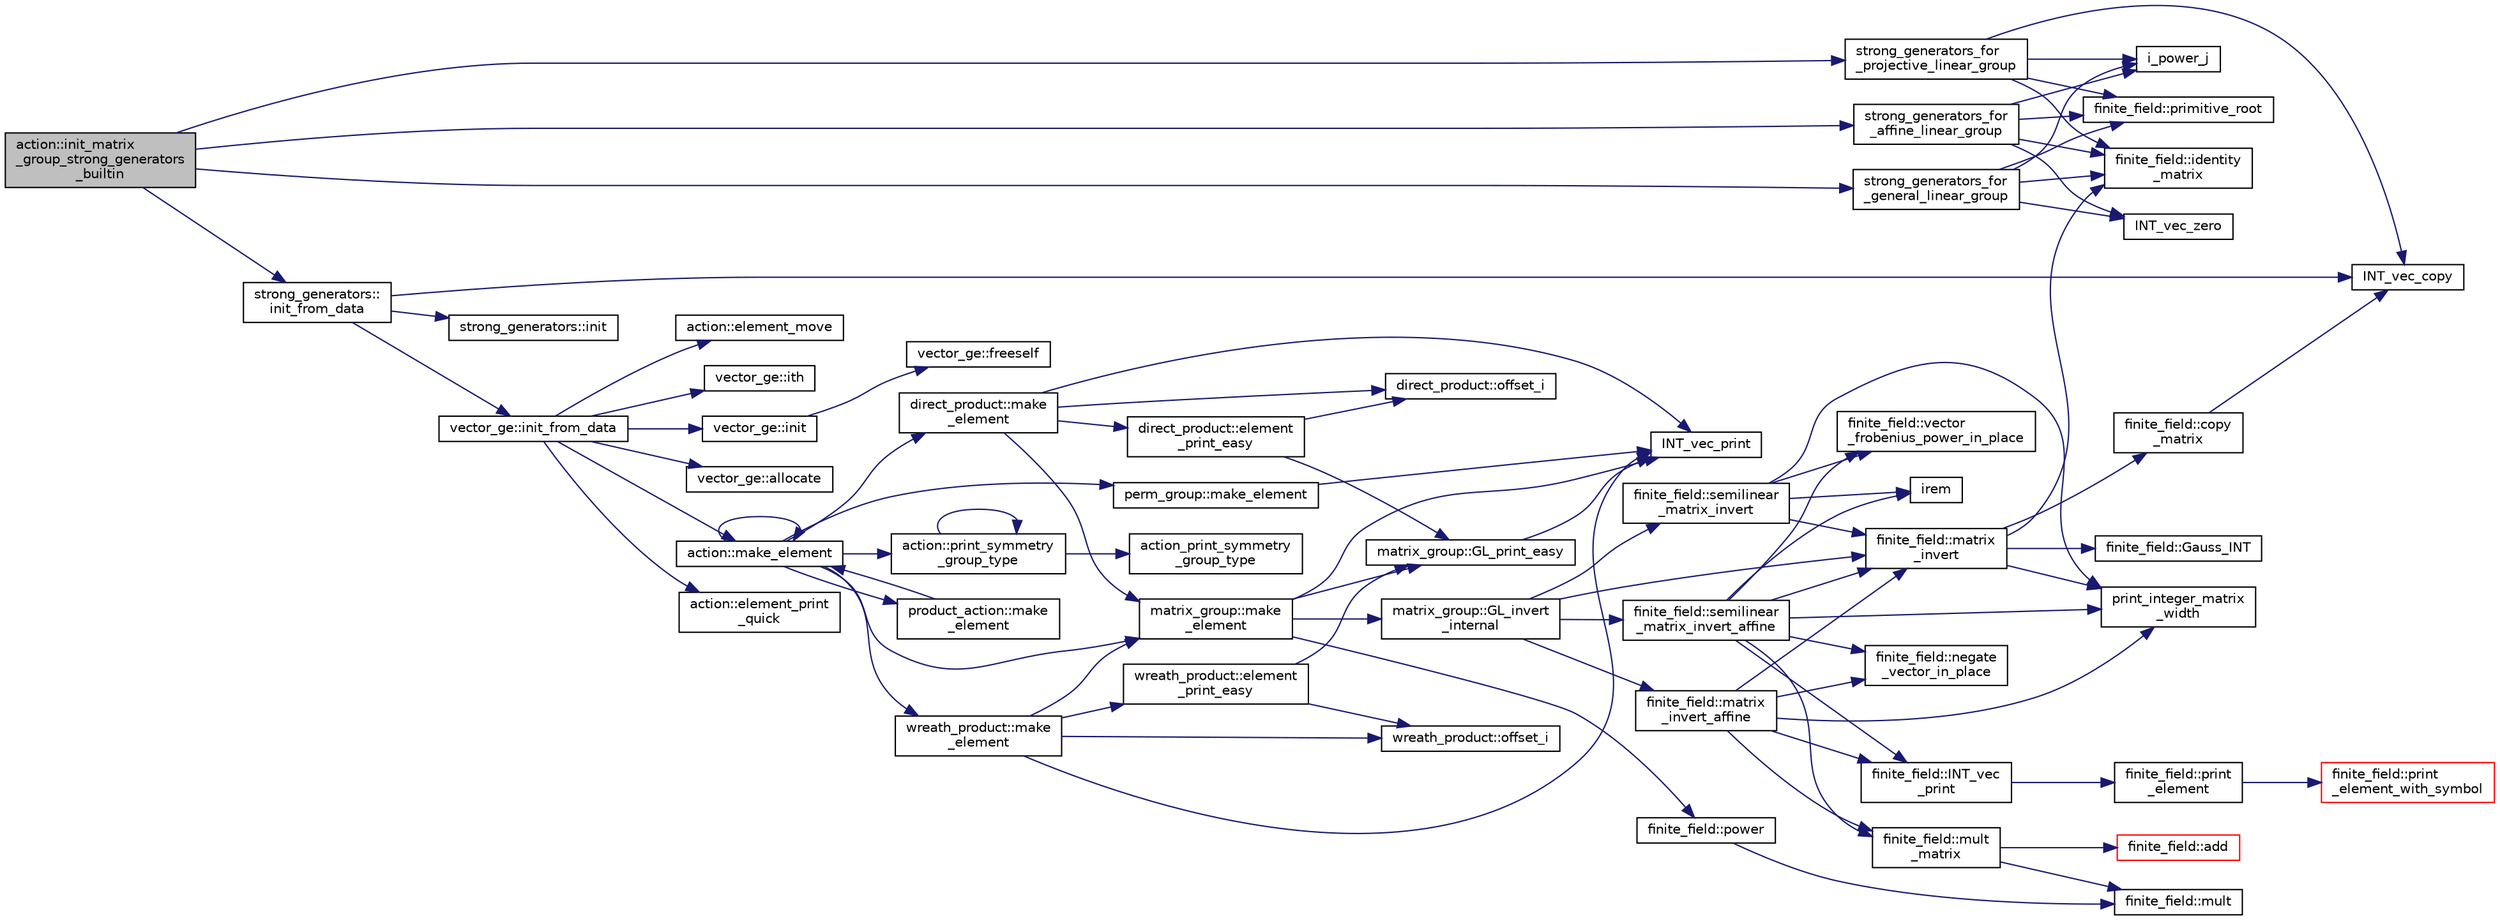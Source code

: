 digraph "action::init_matrix_group_strong_generators_builtin"
{
  edge [fontname="Helvetica",fontsize="10",labelfontname="Helvetica",labelfontsize="10"];
  node [fontname="Helvetica",fontsize="10",shape=record];
  rankdir="LR";
  Node27611 [label="action::init_matrix\l_group_strong_generators\l_builtin",height=0.2,width=0.4,color="black", fillcolor="grey75", style="filled", fontcolor="black"];
  Node27611 -> Node27612 [color="midnightblue",fontsize="10",style="solid",fontname="Helvetica"];
  Node27612 [label="strong_generators_for\l_projective_linear_group",height=0.2,width=0.4,color="black", fillcolor="white", style="filled",URL="$de/dc5/algebra__and__number__theory_8h.html#a4fe49c697ebf84e82d48ee21def3e91d"];
  Node27612 -> Node27613 [color="midnightblue",fontsize="10",style="solid",fontname="Helvetica"];
  Node27613 [label="finite_field::identity\l_matrix",height=0.2,width=0.4,color="black", fillcolor="white", style="filled",URL="$df/d5a/classfinite__field.html#a4688997f80b8721560bccec986c23413"];
  Node27612 -> Node27614 [color="midnightblue",fontsize="10",style="solid",fontname="Helvetica"];
  Node27614 [label="INT_vec_copy",height=0.2,width=0.4,color="black", fillcolor="white", style="filled",URL="$df/dbf/sajeeb_8_c.html#ac2d875e27e009af6ec04d17254d11075"];
  Node27612 -> Node27615 [color="midnightblue",fontsize="10",style="solid",fontname="Helvetica"];
  Node27615 [label="finite_field::primitive_root",height=0.2,width=0.4,color="black", fillcolor="white", style="filled",URL="$df/d5a/classfinite__field.html#a3ba0fb241fc4114b1e710f8a1f9c43f1"];
  Node27612 -> Node27616 [color="midnightblue",fontsize="10",style="solid",fontname="Helvetica"];
  Node27616 [label="i_power_j",height=0.2,width=0.4,color="black", fillcolor="white", style="filled",URL="$de/dc5/algebra__and__number__theory_8h.html#a39b321523e8957d701618bb5cac542b5"];
  Node27611 -> Node27617 [color="midnightblue",fontsize="10",style="solid",fontname="Helvetica"];
  Node27617 [label="strong_generators_for\l_affine_linear_group",height=0.2,width=0.4,color="black", fillcolor="white", style="filled",URL="$de/dc5/algebra__and__number__theory_8h.html#ac54b6b358072e2da0d43750d40fb2837"];
  Node27617 -> Node27618 [color="midnightblue",fontsize="10",style="solid",fontname="Helvetica"];
  Node27618 [label="INT_vec_zero",height=0.2,width=0.4,color="black", fillcolor="white", style="filled",URL="$df/dbf/sajeeb_8_c.html#aa8c9c7977203577026080f546fe4980f"];
  Node27617 -> Node27613 [color="midnightblue",fontsize="10",style="solid",fontname="Helvetica"];
  Node27617 -> Node27616 [color="midnightblue",fontsize="10",style="solid",fontname="Helvetica"];
  Node27617 -> Node27615 [color="midnightblue",fontsize="10",style="solid",fontname="Helvetica"];
  Node27611 -> Node27619 [color="midnightblue",fontsize="10",style="solid",fontname="Helvetica"];
  Node27619 [label="strong_generators_for\l_general_linear_group",height=0.2,width=0.4,color="black", fillcolor="white", style="filled",URL="$de/dc5/algebra__and__number__theory_8h.html#afb75a881b423e6fce76c7f1e20fcb40e"];
  Node27619 -> Node27618 [color="midnightblue",fontsize="10",style="solid",fontname="Helvetica"];
  Node27619 -> Node27613 [color="midnightblue",fontsize="10",style="solid",fontname="Helvetica"];
  Node27619 -> Node27616 [color="midnightblue",fontsize="10",style="solid",fontname="Helvetica"];
  Node27619 -> Node27615 [color="midnightblue",fontsize="10",style="solid",fontname="Helvetica"];
  Node27611 -> Node27620 [color="midnightblue",fontsize="10",style="solid",fontname="Helvetica"];
  Node27620 [label="strong_generators::\linit_from_data",height=0.2,width=0.4,color="black", fillcolor="white", style="filled",URL="$dc/d09/classstrong__generators.html#a9424d2f1794baf506746d25e9f9fefda"];
  Node27620 -> Node27621 [color="midnightblue",fontsize="10",style="solid",fontname="Helvetica"];
  Node27621 [label="strong_generators::init",height=0.2,width=0.4,color="black", fillcolor="white", style="filled",URL="$dc/d09/classstrong__generators.html#ab7d37035d3b2ea516c4e989715f91ad5"];
  Node27620 -> Node27622 [color="midnightblue",fontsize="10",style="solid",fontname="Helvetica"];
  Node27622 [label="vector_ge::init_from_data",height=0.2,width=0.4,color="black", fillcolor="white", style="filled",URL="$d4/d6e/classvector__ge.html#a44b1669e41321b41d93fb5cf957b8bc5"];
  Node27622 -> Node27623 [color="midnightblue",fontsize="10",style="solid",fontname="Helvetica"];
  Node27623 [label="vector_ge::init",height=0.2,width=0.4,color="black", fillcolor="white", style="filled",URL="$d4/d6e/classvector__ge.html#afe1d6befd1f1501e6be34afbaa9d30a8"];
  Node27623 -> Node27624 [color="midnightblue",fontsize="10",style="solid",fontname="Helvetica"];
  Node27624 [label="vector_ge::freeself",height=0.2,width=0.4,color="black", fillcolor="white", style="filled",URL="$d4/d6e/classvector__ge.html#aa002e4b715cc73a9b8b367d29700b452"];
  Node27622 -> Node27625 [color="midnightblue",fontsize="10",style="solid",fontname="Helvetica"];
  Node27625 [label="vector_ge::allocate",height=0.2,width=0.4,color="black", fillcolor="white", style="filled",URL="$d4/d6e/classvector__ge.html#a35b062a9201b30f0a87bf87702d243ae"];
  Node27622 -> Node27626 [color="midnightblue",fontsize="10",style="solid",fontname="Helvetica"];
  Node27626 [label="action::make_element",height=0.2,width=0.4,color="black", fillcolor="white", style="filled",URL="$d2/d86/classaction.html#a920fa2a27583fb60bae10e7b282cdd1d"];
  Node27626 -> Node27627 [color="midnightblue",fontsize="10",style="solid",fontname="Helvetica"];
  Node27627 [label="product_action::make\l_element",height=0.2,width=0.4,color="black", fillcolor="white", style="filled",URL="$d8/d74/classproduct__action.html#a1d16f9f3a4be7b3ed6ce0825612a3cd8"];
  Node27627 -> Node27626 [color="midnightblue",fontsize="10",style="solid",fontname="Helvetica"];
  Node27626 -> Node27626 [color="midnightblue",fontsize="10",style="solid",fontname="Helvetica"];
  Node27626 -> Node27628 [color="midnightblue",fontsize="10",style="solid",fontname="Helvetica"];
  Node27628 [label="matrix_group::make\l_element",height=0.2,width=0.4,color="black", fillcolor="white", style="filled",URL="$d3/ded/classmatrix__group.html#adf67c0031ec58afbbc545e65a1cf6845"];
  Node27628 -> Node27629 [color="midnightblue",fontsize="10",style="solid",fontname="Helvetica"];
  Node27629 [label="INT_vec_print",height=0.2,width=0.4,color="black", fillcolor="white", style="filled",URL="$df/dbf/sajeeb_8_c.html#a79a5901af0b47dd0d694109543c027fe"];
  Node27628 -> Node27630 [color="midnightblue",fontsize="10",style="solid",fontname="Helvetica"];
  Node27630 [label="finite_field::power",height=0.2,width=0.4,color="black", fillcolor="white", style="filled",URL="$df/d5a/classfinite__field.html#a0437871b8f775f0b2d589188d9ad7e61"];
  Node27630 -> Node27631 [color="midnightblue",fontsize="10",style="solid",fontname="Helvetica"];
  Node27631 [label="finite_field::mult",height=0.2,width=0.4,color="black", fillcolor="white", style="filled",URL="$df/d5a/classfinite__field.html#a24fb5917aa6d4d656fd855b7f44a13b0"];
  Node27628 -> Node27632 [color="midnightblue",fontsize="10",style="solid",fontname="Helvetica"];
  Node27632 [label="matrix_group::GL_invert\l_internal",height=0.2,width=0.4,color="black", fillcolor="white", style="filled",URL="$d3/ded/classmatrix__group.html#ab2b9f8046dee535722e07a92ec3ab0b6"];
  Node27632 -> Node27633 [color="midnightblue",fontsize="10",style="solid",fontname="Helvetica"];
  Node27633 [label="finite_field::semilinear\l_matrix_invert",height=0.2,width=0.4,color="black", fillcolor="white", style="filled",URL="$df/d5a/classfinite__field.html#a940fec6a9c31b10eed2e8d37c5472d93"];
  Node27633 -> Node27634 [color="midnightblue",fontsize="10",style="solid",fontname="Helvetica"];
  Node27634 [label="print_integer_matrix\l_width",height=0.2,width=0.4,color="black", fillcolor="white", style="filled",URL="$d5/db4/io__and__os_8h.html#aa78f3e73fc2179251bd15adbcc31573f"];
  Node27633 -> Node27635 [color="midnightblue",fontsize="10",style="solid",fontname="Helvetica"];
  Node27635 [label="finite_field::matrix\l_invert",height=0.2,width=0.4,color="black", fillcolor="white", style="filled",URL="$df/d5a/classfinite__field.html#a4c017c0edc20fefef3da0db4ef4248f7"];
  Node27635 -> Node27634 [color="midnightblue",fontsize="10",style="solid",fontname="Helvetica"];
  Node27635 -> Node27636 [color="midnightblue",fontsize="10",style="solid",fontname="Helvetica"];
  Node27636 [label="finite_field::copy\l_matrix",height=0.2,width=0.4,color="black", fillcolor="white", style="filled",URL="$df/d5a/classfinite__field.html#a2bfe6d4feabc4f27d253c7702ef9b8cb"];
  Node27636 -> Node27614 [color="midnightblue",fontsize="10",style="solid",fontname="Helvetica"];
  Node27635 -> Node27613 [color="midnightblue",fontsize="10",style="solid",fontname="Helvetica"];
  Node27635 -> Node27637 [color="midnightblue",fontsize="10",style="solid",fontname="Helvetica"];
  Node27637 [label="finite_field::Gauss_INT",height=0.2,width=0.4,color="black", fillcolor="white", style="filled",URL="$df/d5a/classfinite__field.html#adb676d2e80341b53751326e3a58beb11"];
  Node27633 -> Node27638 [color="midnightblue",fontsize="10",style="solid",fontname="Helvetica"];
  Node27638 [label="finite_field::vector\l_frobenius_power_in_place",height=0.2,width=0.4,color="black", fillcolor="white", style="filled",URL="$df/d5a/classfinite__field.html#ab56074024300775d943c7943d845df91"];
  Node27633 -> Node27639 [color="midnightblue",fontsize="10",style="solid",fontname="Helvetica"];
  Node27639 [label="irem",height=0.2,width=0.4,color="black", fillcolor="white", style="filled",URL="$de/dc5/algebra__and__number__theory_8h.html#ae753505dbf1e3a9adaaf2f0893dd8c6c"];
  Node27632 -> Node27635 [color="midnightblue",fontsize="10",style="solid",fontname="Helvetica"];
  Node27632 -> Node27640 [color="midnightblue",fontsize="10",style="solid",fontname="Helvetica"];
  Node27640 [label="finite_field::semilinear\l_matrix_invert_affine",height=0.2,width=0.4,color="black", fillcolor="white", style="filled",URL="$df/d5a/classfinite__field.html#a23db70e745bf22d230da684440e1fc59"];
  Node27640 -> Node27634 [color="midnightblue",fontsize="10",style="solid",fontname="Helvetica"];
  Node27640 -> Node27641 [color="midnightblue",fontsize="10",style="solid",fontname="Helvetica"];
  Node27641 [label="finite_field::INT_vec\l_print",height=0.2,width=0.4,color="black", fillcolor="white", style="filled",URL="$df/d5a/classfinite__field.html#a9c33a61dedc197e37b014b6f8dc07f06"];
  Node27641 -> Node27642 [color="midnightblue",fontsize="10",style="solid",fontname="Helvetica"];
  Node27642 [label="finite_field::print\l_element",height=0.2,width=0.4,color="black", fillcolor="white", style="filled",URL="$df/d5a/classfinite__field.html#ab7d1f59c043d7696b8b47c92d0fedad5"];
  Node27642 -> Node27643 [color="midnightblue",fontsize="10",style="solid",fontname="Helvetica"];
  Node27643 [label="finite_field::print\l_element_with_symbol",height=0.2,width=0.4,color="red", fillcolor="white", style="filled",URL="$df/d5a/classfinite__field.html#aa0180c961aa4a0a8934cb4dc82e38a4d"];
  Node27640 -> Node27635 [color="midnightblue",fontsize="10",style="solid",fontname="Helvetica"];
  Node27640 -> Node27639 [color="midnightblue",fontsize="10",style="solid",fontname="Helvetica"];
  Node27640 -> Node27638 [color="midnightblue",fontsize="10",style="solid",fontname="Helvetica"];
  Node27640 -> Node27645 [color="midnightblue",fontsize="10",style="solid",fontname="Helvetica"];
  Node27645 [label="finite_field::mult\l_matrix",height=0.2,width=0.4,color="black", fillcolor="white", style="filled",URL="$df/d5a/classfinite__field.html#a48517f15dfd7b21c37e0975855f1ada2"];
  Node27645 -> Node27646 [color="midnightblue",fontsize="10",style="solid",fontname="Helvetica"];
  Node27646 [label="finite_field::add",height=0.2,width=0.4,color="red", fillcolor="white", style="filled",URL="$df/d5a/classfinite__field.html#a8f12328a27500f3c7be0c849ebbc9d14"];
  Node27645 -> Node27631 [color="midnightblue",fontsize="10",style="solid",fontname="Helvetica"];
  Node27640 -> Node27649 [color="midnightblue",fontsize="10",style="solid",fontname="Helvetica"];
  Node27649 [label="finite_field::negate\l_vector_in_place",height=0.2,width=0.4,color="black", fillcolor="white", style="filled",URL="$df/d5a/classfinite__field.html#ad6a305338cfff6d22353ac03c5cd5e03"];
  Node27632 -> Node27650 [color="midnightblue",fontsize="10",style="solid",fontname="Helvetica"];
  Node27650 [label="finite_field::matrix\l_invert_affine",height=0.2,width=0.4,color="black", fillcolor="white", style="filled",URL="$df/d5a/classfinite__field.html#a716c202ca9fcee1911e330f4a5bdba38"];
  Node27650 -> Node27634 [color="midnightblue",fontsize="10",style="solid",fontname="Helvetica"];
  Node27650 -> Node27641 [color="midnightblue",fontsize="10",style="solid",fontname="Helvetica"];
  Node27650 -> Node27635 [color="midnightblue",fontsize="10",style="solid",fontname="Helvetica"];
  Node27650 -> Node27645 [color="midnightblue",fontsize="10",style="solid",fontname="Helvetica"];
  Node27650 -> Node27649 [color="midnightblue",fontsize="10",style="solid",fontname="Helvetica"];
  Node27628 -> Node27651 [color="midnightblue",fontsize="10",style="solid",fontname="Helvetica"];
  Node27651 [label="matrix_group::GL_print_easy",height=0.2,width=0.4,color="black", fillcolor="white", style="filled",URL="$d3/ded/classmatrix__group.html#a3e6f5c276210e8132523150fad82c57e"];
  Node27651 -> Node27629 [color="midnightblue",fontsize="10",style="solid",fontname="Helvetica"];
  Node27626 -> Node27652 [color="midnightblue",fontsize="10",style="solid",fontname="Helvetica"];
  Node27652 [label="wreath_product::make\l_element",height=0.2,width=0.4,color="black", fillcolor="white", style="filled",URL="$d8/dfa/classwreath__product.html#ac47838a579877034b1d2b4cd897625c1"];
  Node27652 -> Node27629 [color="midnightblue",fontsize="10",style="solid",fontname="Helvetica"];
  Node27652 -> Node27628 [color="midnightblue",fontsize="10",style="solid",fontname="Helvetica"];
  Node27652 -> Node27653 [color="midnightblue",fontsize="10",style="solid",fontname="Helvetica"];
  Node27653 [label="wreath_product::offset_i",height=0.2,width=0.4,color="black", fillcolor="white", style="filled",URL="$d8/dfa/classwreath__product.html#a081d6eed767bdd84bc74e555815641c6"];
  Node27652 -> Node27654 [color="midnightblue",fontsize="10",style="solid",fontname="Helvetica"];
  Node27654 [label="wreath_product::element\l_print_easy",height=0.2,width=0.4,color="black", fillcolor="white", style="filled",URL="$d8/dfa/classwreath__product.html#aa1e82da5d4c019c0756b8ebf417ee9dc"];
  Node27654 -> Node27651 [color="midnightblue",fontsize="10",style="solid",fontname="Helvetica"];
  Node27654 -> Node27653 [color="midnightblue",fontsize="10",style="solid",fontname="Helvetica"];
  Node27626 -> Node27655 [color="midnightblue",fontsize="10",style="solid",fontname="Helvetica"];
  Node27655 [label="direct_product::make\l_element",height=0.2,width=0.4,color="black", fillcolor="white", style="filled",URL="$dc/daf/classdirect__product.html#a776efa4be66f9b0481d1f012a14c9dde"];
  Node27655 -> Node27629 [color="midnightblue",fontsize="10",style="solid",fontname="Helvetica"];
  Node27655 -> Node27628 [color="midnightblue",fontsize="10",style="solid",fontname="Helvetica"];
  Node27655 -> Node27656 [color="midnightblue",fontsize="10",style="solid",fontname="Helvetica"];
  Node27656 [label="direct_product::offset_i",height=0.2,width=0.4,color="black", fillcolor="white", style="filled",URL="$dc/daf/classdirect__product.html#a2ec3643bd7223e53c00451d1fe832f20"];
  Node27655 -> Node27657 [color="midnightblue",fontsize="10",style="solid",fontname="Helvetica"];
  Node27657 [label="direct_product::element\l_print_easy",height=0.2,width=0.4,color="black", fillcolor="white", style="filled",URL="$dc/daf/classdirect__product.html#a532daead19e5c7977ce9928dafab79ac"];
  Node27657 -> Node27651 [color="midnightblue",fontsize="10",style="solid",fontname="Helvetica"];
  Node27657 -> Node27656 [color="midnightblue",fontsize="10",style="solid",fontname="Helvetica"];
  Node27626 -> Node27658 [color="midnightblue",fontsize="10",style="solid",fontname="Helvetica"];
  Node27658 [label="perm_group::make_element",height=0.2,width=0.4,color="black", fillcolor="white", style="filled",URL="$df/d0a/classperm__group.html#a52c1c9e55966809c1e30aad80df87774"];
  Node27658 -> Node27629 [color="midnightblue",fontsize="10",style="solid",fontname="Helvetica"];
  Node27626 -> Node27659 [color="midnightblue",fontsize="10",style="solid",fontname="Helvetica"];
  Node27659 [label="action::print_symmetry\l_group_type",height=0.2,width=0.4,color="black", fillcolor="white", style="filled",URL="$d2/d86/classaction.html#aed811766c7e64fe2c853df8b0b67aa6e"];
  Node27659 -> Node27660 [color="midnightblue",fontsize="10",style="solid",fontname="Helvetica"];
  Node27660 [label="action_print_symmetry\l_group_type",height=0.2,width=0.4,color="black", fillcolor="white", style="filled",URL="$d5/d90/action__global_8_c.html#a03666b9440c4962148eba7905b9f843c"];
  Node27659 -> Node27659 [color="midnightblue",fontsize="10",style="solid",fontname="Helvetica"];
  Node27622 -> Node27661 [color="midnightblue",fontsize="10",style="solid",fontname="Helvetica"];
  Node27661 [label="action::element_print\l_quick",height=0.2,width=0.4,color="black", fillcolor="white", style="filled",URL="$d2/d86/classaction.html#a4844680cf6750396f76494a28655265b"];
  Node27622 -> Node27662 [color="midnightblue",fontsize="10",style="solid",fontname="Helvetica"];
  Node27662 [label="action::element_move",height=0.2,width=0.4,color="black", fillcolor="white", style="filled",URL="$d2/d86/classaction.html#a550947491bbb534d3d7951f50198a874"];
  Node27622 -> Node27663 [color="midnightblue",fontsize="10",style="solid",fontname="Helvetica"];
  Node27663 [label="vector_ge::ith",height=0.2,width=0.4,color="black", fillcolor="white", style="filled",URL="$d4/d6e/classvector__ge.html#a1ff002e8b746a9beb119d57dcd4a15ff"];
  Node27620 -> Node27614 [color="midnightblue",fontsize="10",style="solid",fontname="Helvetica"];
}
